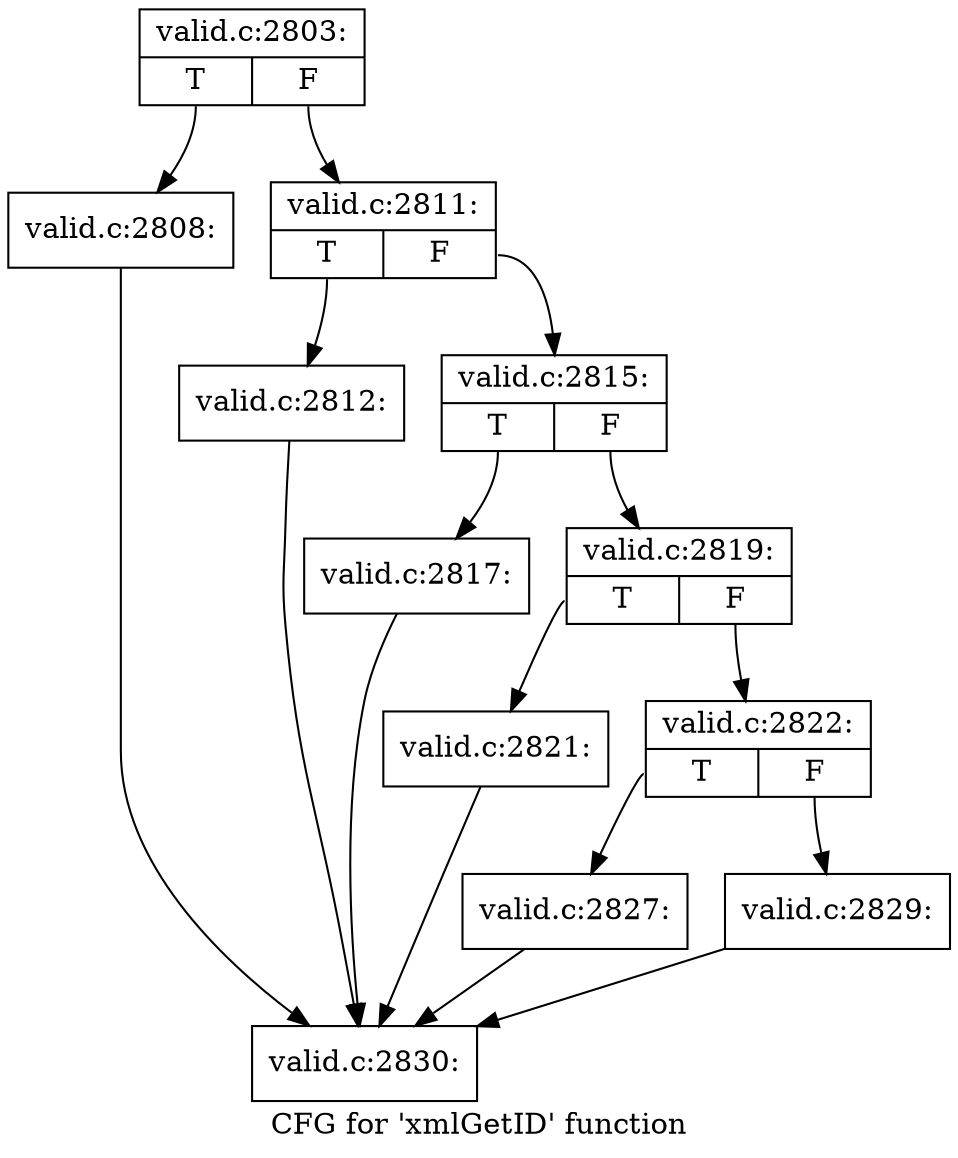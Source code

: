 digraph "CFG for 'xmlGetID' function" {
	label="CFG for 'xmlGetID' function";

	Node0x55fa50d3c0e0 [shape=record,label="{valid.c:2803:|{<s0>T|<s1>F}}"];
	Node0x55fa50d3c0e0:s0 -> Node0x55fa50d45410;
	Node0x55fa50d3c0e0:s1 -> Node0x55fa50d45460;
	Node0x55fa50d45410 [shape=record,label="{valid.c:2808:}"];
	Node0x55fa50d45410 -> Node0x55fa50d3e7a0;
	Node0x55fa50d45460 [shape=record,label="{valid.c:2811:|{<s0>T|<s1>F}}"];
	Node0x55fa50d45460:s0 -> Node0x55fa50d45990;
	Node0x55fa50d45460:s1 -> Node0x55fa50d459e0;
	Node0x55fa50d45990 [shape=record,label="{valid.c:2812:}"];
	Node0x55fa50d45990 -> Node0x55fa50d3e7a0;
	Node0x55fa50d459e0 [shape=record,label="{valid.c:2815:|{<s0>T|<s1>F}}"];
	Node0x55fa50d459e0:s0 -> Node0x55fa50d461a0;
	Node0x55fa50d459e0:s1 -> Node0x55fa50d461f0;
	Node0x55fa50d461a0 [shape=record,label="{valid.c:2817:}"];
	Node0x55fa50d461a0 -> Node0x55fa50d3e7a0;
	Node0x55fa50d461f0 [shape=record,label="{valid.c:2819:|{<s0>T|<s1>F}}"];
	Node0x55fa50d461f0:s0 -> Node0x55fa50d468e0;
	Node0x55fa50d461f0:s1 -> Node0x55fa50d46930;
	Node0x55fa50d468e0 [shape=record,label="{valid.c:2821:}"];
	Node0x55fa50d468e0 -> Node0x55fa50d3e7a0;
	Node0x55fa50d46930 [shape=record,label="{valid.c:2822:|{<s0>T|<s1>F}}"];
	Node0x55fa50d46930:s0 -> Node0x55fa50d46d90;
	Node0x55fa50d46930:s1 -> Node0x55fa50d46de0;
	Node0x55fa50d46d90 [shape=record,label="{valid.c:2827:}"];
	Node0x55fa50d46d90 -> Node0x55fa50d3e7a0;
	Node0x55fa50d46de0 [shape=record,label="{valid.c:2829:}"];
	Node0x55fa50d46de0 -> Node0x55fa50d3e7a0;
	Node0x55fa50d3e7a0 [shape=record,label="{valid.c:2830:}"];
}
